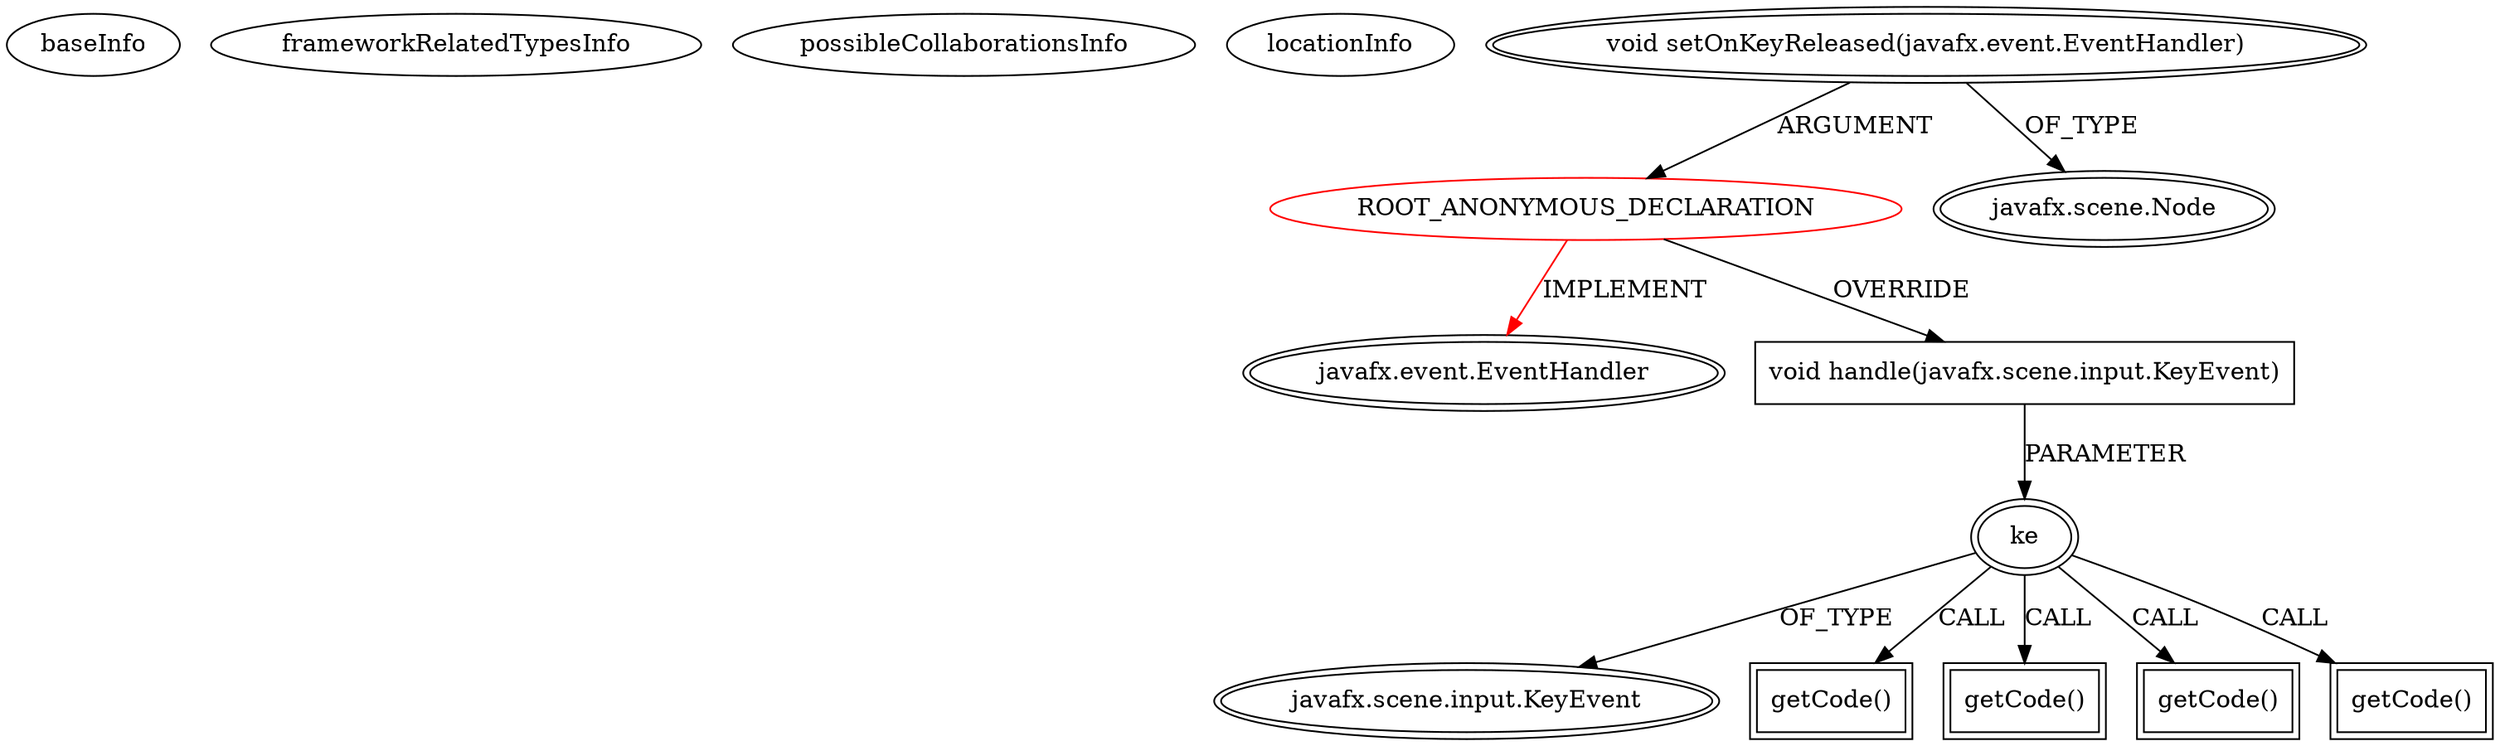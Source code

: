 digraph {
baseInfo[graphId=562,category="extension_graph",isAnonymous=true,possibleRelation=false]
frameworkRelatedTypesInfo[0="javafx.event.EventHandler"]
possibleCollaborationsInfo[]
locationInfo[projectName="JASCValentine-BrickBreaker",filePath="/JASCValentine-BrickBreaker/BrickBreaker-master/src/brickbreaker/Level.java",contextSignature="void initContent(int)",graphId="562"]
0[label="ROOT_ANONYMOUS_DECLARATION",vertexType="ROOT_ANONYMOUS_DECLARATION",isFrameworkType=false,color=red]
1[label="javafx.event.EventHandler",vertexType="FRAMEWORK_INTERFACE_TYPE",isFrameworkType=true,peripheries=2]
2[label="void setOnKeyReleased(javafx.event.EventHandler)",vertexType="OUTSIDE_CALL",isFrameworkType=true,peripheries=2]
3[label="javafx.scene.Node",vertexType="FRAMEWORK_CLASS_TYPE",isFrameworkType=true,peripheries=2]
4[label="void handle(javafx.scene.input.KeyEvent)",vertexType="OVERRIDING_METHOD_DECLARATION",isFrameworkType=false,shape=box]
5[label="ke",vertexType="PARAMETER_DECLARATION",isFrameworkType=true,peripheries=2]
6[label="javafx.scene.input.KeyEvent",vertexType="FRAMEWORK_CLASS_TYPE",isFrameworkType=true,peripheries=2]
8[label="getCode()",vertexType="INSIDE_CALL",isFrameworkType=true,peripheries=2,shape=box]
10[label="getCode()",vertexType="INSIDE_CALL",isFrameworkType=true,peripheries=2,shape=box]
12[label="getCode()",vertexType="INSIDE_CALL",isFrameworkType=true,peripheries=2,shape=box]
14[label="getCode()",vertexType="INSIDE_CALL",isFrameworkType=true,peripheries=2,shape=box]
0->1[label="IMPLEMENT",color=red]
2->0[label="ARGUMENT"]
2->3[label="OF_TYPE"]
0->4[label="OVERRIDE"]
5->6[label="OF_TYPE"]
4->5[label="PARAMETER"]
5->8[label="CALL"]
5->10[label="CALL"]
5->12[label="CALL"]
5->14[label="CALL"]
}
